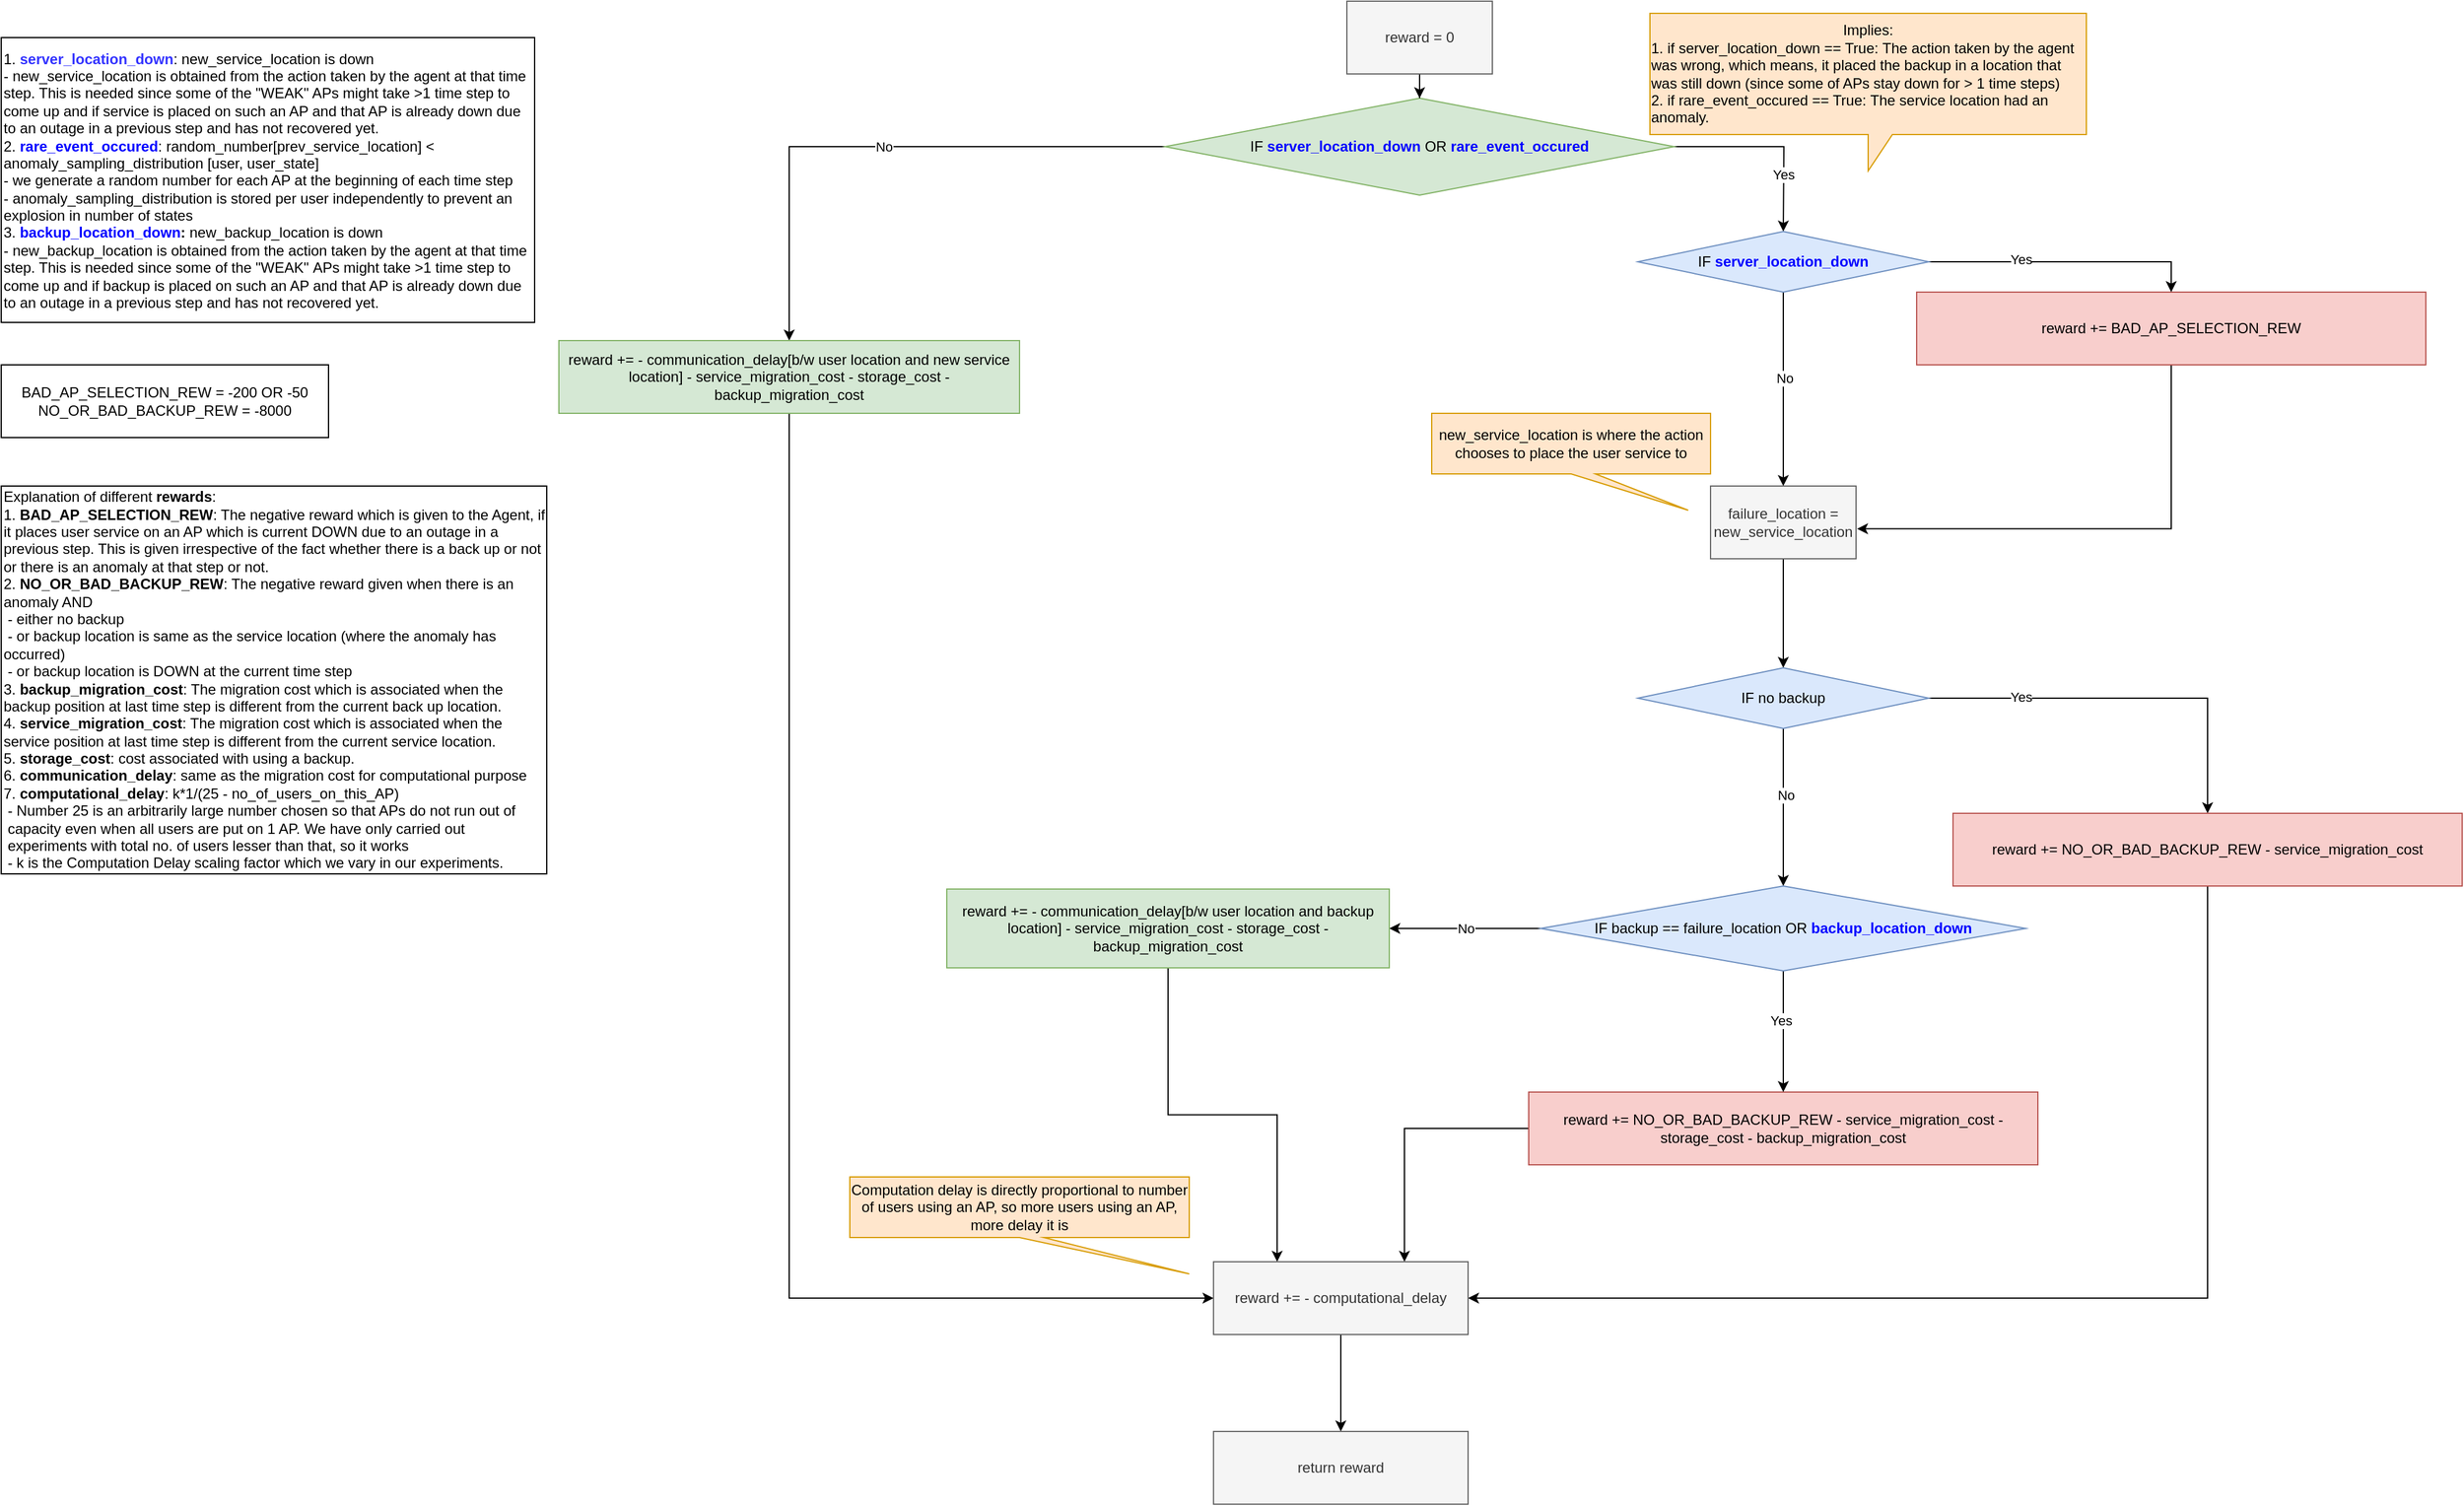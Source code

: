 <mxfile version="21.2.2" type="device">
  <diagram name="Page-1" id="_xku15Cvo-pyy9_KRBlO">
    <mxGraphModel dx="3576" dy="1743" grid="1" gridSize="10" guides="1" tooltips="1" connect="1" arrows="1" fold="1" page="1" pageScale="1" pageWidth="850" pageHeight="1100" math="0" shadow="0">
      <root>
        <mxCell id="0" />
        <mxCell id="1" parent="0" />
        <mxCell id="giWc7YDq58C2GlWpR-aH-3" value="" style="edgeStyle=orthogonalEdgeStyle;rounded=0;orthogonalLoop=1;jettySize=auto;html=1;" edge="1" parent="1" source="giWc7YDq58C2GlWpR-aH-1">
          <mxGeometry relative="1" as="geometry">
            <mxPoint x="740" y="190" as="targetPoint" />
          </mxGeometry>
        </mxCell>
        <mxCell id="giWc7YDq58C2GlWpR-aH-4" value="YES" style="edgeLabel;html=1;align=center;verticalAlign=middle;resizable=0;points=[];" vertex="1" connectable="0" parent="giWc7YDq58C2GlWpR-aH-3">
          <mxGeometry x="0.045" y="1" relative="1" as="geometry">
            <mxPoint x="-1" y="-21" as="offset" />
          </mxGeometry>
        </mxCell>
        <mxCell id="giWc7YDq58C2GlWpR-aH-12" value="Yes" style="edgeLabel;html=1;align=center;verticalAlign=middle;resizable=0;points=[];" vertex="1" connectable="0" parent="giWc7YDq58C2GlWpR-aH-3">
          <mxGeometry x="0.411" y="-1" relative="1" as="geometry">
            <mxPoint as="offset" />
          </mxGeometry>
        </mxCell>
        <mxCell id="giWc7YDq58C2GlWpR-aH-6" value="" style="edgeStyle=orthogonalEdgeStyle;rounded=0;orthogonalLoop=1;jettySize=auto;html=1;" edge="1" parent="1" source="giWc7YDq58C2GlWpR-aH-1" target="giWc7YDq58C2GlWpR-aH-5">
          <mxGeometry relative="1" as="geometry" />
        </mxCell>
        <mxCell id="giWc7YDq58C2GlWpR-aH-7" value="No" style="edgeLabel;html=1;align=center;verticalAlign=middle;resizable=0;points=[];" vertex="1" connectable="0" parent="giWc7YDq58C2GlWpR-aH-6">
          <mxGeometry x="-0.01" relative="1" as="geometry">
            <mxPoint as="offset" />
          </mxGeometry>
        </mxCell>
        <mxCell id="giWc7YDq58C2GlWpR-aH-1" value="IF &lt;b&gt;&lt;font color=&quot;#0000ff&quot;&gt;server_location_down&lt;/font&gt;&lt;/b&gt; OR &lt;b&gt;&lt;font color=&quot;#0000ff&quot;&gt;rare_event_occured&lt;/font&gt;&lt;/b&gt;" style="rhombus;whiteSpace=wrap;html=1;fillColor=#d5e8d4;strokeColor=#82b366;" vertex="1" parent="1">
          <mxGeometry x="230" y="80" width="420" height="80" as="geometry" />
        </mxCell>
        <mxCell id="giWc7YDq58C2GlWpR-aH-20" value="" style="edgeStyle=orthogonalEdgeStyle;rounded=0;orthogonalLoop=1;jettySize=auto;html=1;entryX=1.007;entryY=0.588;entryDx=0;entryDy=0;entryPerimeter=0;exitX=0.5;exitY=1;exitDx=0;exitDy=0;" edge="1" parent="1" source="giWc7YDq58C2GlWpR-aH-2" target="giWc7YDq58C2GlWpR-aH-16">
          <mxGeometry relative="1" as="geometry">
            <mxPoint x="960.034" y="420" as="targetPoint" />
          </mxGeometry>
        </mxCell>
        <mxCell id="giWc7YDq58C2GlWpR-aH-2" value="reward += BAD_AP_SELECTION_REW" style="whiteSpace=wrap;html=1;fillColor=#f8cecc;strokeColor=#b85450;" vertex="1" parent="1">
          <mxGeometry x="850" y="240" width="420" height="60" as="geometry" />
        </mxCell>
        <mxCell id="giWc7YDq58C2GlWpR-aH-36" style="edgeStyle=orthogonalEdgeStyle;rounded=0;orthogonalLoop=1;jettySize=auto;html=1;" edge="1" parent="1" source="giWc7YDq58C2GlWpR-aH-5" target="giWc7YDq58C2GlWpR-aH-35">
          <mxGeometry relative="1" as="geometry">
            <Array as="points">
              <mxPoint x="-80" y="1070" />
            </Array>
          </mxGeometry>
        </mxCell>
        <mxCell id="giWc7YDq58C2GlWpR-aH-5" value="reward += - communication_delay[b/w user location and new service location] - service_migration_cost - storage_cost - backup_migration_cost" style="whiteSpace=wrap;html=1;fillColor=#d5e8d4;strokeColor=#82b366;" vertex="1" parent="1">
          <mxGeometry x="-270" y="280" width="380" height="60" as="geometry" />
        </mxCell>
        <mxCell id="giWc7YDq58C2GlWpR-aH-8" value="Implies:&lt;br&gt;&lt;div style=&quot;text-align: left;&quot;&gt;1. if&amp;nbsp;&lt;span style=&quot;text-align: center;&quot;&gt;server_location_down == True:&lt;/span&gt;&lt;span style=&quot;background-color: initial;&quot;&gt;&amp;nbsp;The action taken by the agent was wrong, which means, it placed the backup in a location that was still down (since some of APs stay down for &amp;gt; 1 time steps)&lt;/span&gt;&lt;/div&gt;&lt;div style=&quot;text-align: left;&quot;&gt;2. if&amp;nbsp;&lt;span style=&quot;background-color: initial;&quot;&gt;rare_event_occured == True:&amp;nbsp;&lt;/span&gt;&lt;span style=&quot;background-color: initial;&quot;&gt;The service location had an anomaly.&lt;/span&gt;&lt;/div&gt;" style="shape=callout;whiteSpace=wrap;html=1;perimeter=calloutPerimeter;fillColor=#ffe6cc;strokeColor=#d79b00;" vertex="1" parent="1">
          <mxGeometry x="630" y="10" width="360" height="130" as="geometry" />
        </mxCell>
        <mxCell id="giWc7YDq58C2GlWpR-aH-10" value="" style="edgeStyle=orthogonalEdgeStyle;rounded=0;orthogonalLoop=1;jettySize=auto;html=1;" edge="1" parent="1" source="giWc7YDq58C2GlWpR-aH-9" target="giWc7YDq58C2GlWpR-aH-1">
          <mxGeometry relative="1" as="geometry" />
        </mxCell>
        <mxCell id="giWc7YDq58C2GlWpR-aH-9" value="reward = 0" style="rounded=0;whiteSpace=wrap;html=1;fillColor=#f5f5f5;fontColor=#333333;strokeColor=#666666;" vertex="1" parent="1">
          <mxGeometry x="380" width="120" height="60" as="geometry" />
        </mxCell>
        <mxCell id="giWc7YDq58C2GlWpR-aH-14" value="" style="edgeStyle=orthogonalEdgeStyle;rounded=0;orthogonalLoop=1;jettySize=auto;html=1;" edge="1" parent="1" source="giWc7YDq58C2GlWpR-aH-11" target="giWc7YDq58C2GlWpR-aH-2">
          <mxGeometry relative="1" as="geometry">
            <Array as="points">
              <mxPoint x="1060" y="215" />
            </Array>
          </mxGeometry>
        </mxCell>
        <mxCell id="giWc7YDq58C2GlWpR-aH-15" value="Yes" style="edgeLabel;html=1;align=center;verticalAlign=middle;resizable=0;points=[];" vertex="1" connectable="0" parent="giWc7YDq58C2GlWpR-aH-14">
          <mxGeometry x="-0.325" y="2" relative="1" as="geometry">
            <mxPoint as="offset" />
          </mxGeometry>
        </mxCell>
        <mxCell id="giWc7YDq58C2GlWpR-aH-17" value="" style="edgeStyle=orthogonalEdgeStyle;rounded=0;orthogonalLoop=1;jettySize=auto;html=1;" edge="1" parent="1" source="giWc7YDq58C2GlWpR-aH-11" target="giWc7YDq58C2GlWpR-aH-16">
          <mxGeometry relative="1" as="geometry" />
        </mxCell>
        <mxCell id="giWc7YDq58C2GlWpR-aH-18" value="No" style="edgeLabel;html=1;align=center;verticalAlign=middle;resizable=0;points=[];" vertex="1" connectable="0" parent="giWc7YDq58C2GlWpR-aH-17">
          <mxGeometry x="-0.115" y="1" relative="1" as="geometry">
            <mxPoint as="offset" />
          </mxGeometry>
        </mxCell>
        <mxCell id="giWc7YDq58C2GlWpR-aH-11" value="IF &lt;b&gt;&lt;font color=&quot;#0000ff&quot;&gt;server_location_down&lt;/font&gt;&lt;/b&gt;" style="rhombus;whiteSpace=wrap;html=1;fillColor=#dae8fc;strokeColor=#6c8ebf;" vertex="1" parent="1">
          <mxGeometry x="620" y="190" width="240" height="50" as="geometry" />
        </mxCell>
        <mxCell id="giWc7YDq58C2GlWpR-aH-13" value="BAD_AP_SELECTION_REW = -200 OR -50&lt;br&gt;NO_OR_BAD_BACKUP_REW = -8000" style="whiteSpace=wrap;html=1;" vertex="1" parent="1">
          <mxGeometry x="-730" y="300" width="270" height="60" as="geometry" />
        </mxCell>
        <mxCell id="giWc7YDq58C2GlWpR-aH-23" value="" style="edgeStyle=orthogonalEdgeStyle;rounded=0;orthogonalLoop=1;jettySize=auto;html=1;" edge="1" parent="1" source="giWc7YDq58C2GlWpR-aH-16" target="giWc7YDq58C2GlWpR-aH-22">
          <mxGeometry relative="1" as="geometry" />
        </mxCell>
        <mxCell id="giWc7YDq58C2GlWpR-aH-16" value="failure_location = new_service_location" style="whiteSpace=wrap;html=1;fillColor=#f5f5f5;fontColor=#333333;strokeColor=#666666;" vertex="1" parent="1">
          <mxGeometry x="680" y="400" width="120" height="60" as="geometry" />
        </mxCell>
        <mxCell id="giWc7YDq58C2GlWpR-aH-21" value="new_service_location is where the action chooses to place the user service to" style="shape=callout;whiteSpace=wrap;html=1;perimeter=calloutPerimeter;position2=0.92;fillColor=#ffe6cc;strokeColor=#d79b00;" vertex="1" parent="1">
          <mxGeometry x="450" y="340" width="230" height="80" as="geometry" />
        </mxCell>
        <mxCell id="giWc7YDq58C2GlWpR-aH-25" value="" style="edgeStyle=orthogonalEdgeStyle;rounded=0;orthogonalLoop=1;jettySize=auto;html=1;" edge="1" parent="1" source="giWc7YDq58C2GlWpR-aH-22" target="giWc7YDq58C2GlWpR-aH-24">
          <mxGeometry relative="1" as="geometry" />
        </mxCell>
        <mxCell id="giWc7YDq58C2GlWpR-aH-27" value="Yes" style="edgeLabel;html=1;align=center;verticalAlign=middle;resizable=0;points=[];" vertex="1" connectable="0" parent="giWc7YDq58C2GlWpR-aH-25">
          <mxGeometry x="-0.534" y="1" relative="1" as="geometry">
            <mxPoint as="offset" />
          </mxGeometry>
        </mxCell>
        <mxCell id="giWc7YDq58C2GlWpR-aH-29" value="" style="edgeStyle=orthogonalEdgeStyle;rounded=0;orthogonalLoop=1;jettySize=auto;html=1;" edge="1" parent="1" source="giWc7YDq58C2GlWpR-aH-22" target="giWc7YDq58C2GlWpR-aH-28">
          <mxGeometry relative="1" as="geometry" />
        </mxCell>
        <mxCell id="giWc7YDq58C2GlWpR-aH-31" value="No" style="edgeLabel;html=1;align=center;verticalAlign=middle;resizable=0;points=[];" vertex="1" connectable="0" parent="giWc7YDq58C2GlWpR-aH-29">
          <mxGeometry x="-0.157" y="2" relative="1" as="geometry">
            <mxPoint as="offset" />
          </mxGeometry>
        </mxCell>
        <mxCell id="giWc7YDq58C2GlWpR-aH-22" value="IF no backup" style="rhombus;whiteSpace=wrap;html=1;fillColor=#dae8fc;strokeColor=#6c8ebf;" vertex="1" parent="1">
          <mxGeometry x="620" y="550" width="240" height="50" as="geometry" />
        </mxCell>
        <mxCell id="giWc7YDq58C2GlWpR-aH-39" style="edgeStyle=orthogonalEdgeStyle;rounded=0;orthogonalLoop=1;jettySize=auto;html=1;entryX=1;entryY=0.5;entryDx=0;entryDy=0;" edge="1" parent="1" source="giWc7YDq58C2GlWpR-aH-24" target="giWc7YDq58C2GlWpR-aH-35">
          <mxGeometry relative="1" as="geometry">
            <Array as="points">
              <mxPoint x="1090" y="1070" />
            </Array>
          </mxGeometry>
        </mxCell>
        <mxCell id="giWc7YDq58C2GlWpR-aH-24" value="reward +=&amp;nbsp;NO_OR_BAD_BACKUP_REW - service_migration_cost" style="whiteSpace=wrap;html=1;fillColor=#f8cecc;strokeColor=#b85450;" vertex="1" parent="1">
          <mxGeometry x="880" y="670" width="420" height="60" as="geometry" />
        </mxCell>
        <mxCell id="giWc7YDq58C2GlWpR-aH-38" style="edgeStyle=orthogonalEdgeStyle;rounded=0;orthogonalLoop=1;jettySize=auto;html=1;entryX=0.75;entryY=0;entryDx=0;entryDy=0;" edge="1" parent="1" source="giWc7YDq58C2GlWpR-aH-26" target="giWc7YDq58C2GlWpR-aH-35">
          <mxGeometry relative="1" as="geometry" />
        </mxCell>
        <mxCell id="giWc7YDq58C2GlWpR-aH-26" value="reward +=&amp;nbsp;NO_OR_BAD_BACKUP_REW - service_migration_cost - storage_cost - backup_migration_cost" style="whiteSpace=wrap;html=1;fillColor=#f8cecc;strokeColor=#b85450;" vertex="1" parent="1">
          <mxGeometry x="530" y="900" width="420" height="60" as="geometry" />
        </mxCell>
        <mxCell id="giWc7YDq58C2GlWpR-aH-30" value="" style="edgeStyle=orthogonalEdgeStyle;rounded=0;orthogonalLoop=1;jettySize=auto;html=1;" edge="1" parent="1" source="giWc7YDq58C2GlWpR-aH-28" target="giWc7YDq58C2GlWpR-aH-26">
          <mxGeometry relative="1" as="geometry" />
        </mxCell>
        <mxCell id="giWc7YDq58C2GlWpR-aH-32" value="Yes" style="edgeLabel;html=1;align=center;verticalAlign=middle;resizable=0;points=[];" vertex="1" connectable="0" parent="giWc7YDq58C2GlWpR-aH-30">
          <mxGeometry x="-0.189" y="-2" relative="1" as="geometry">
            <mxPoint as="offset" />
          </mxGeometry>
        </mxCell>
        <mxCell id="giWc7YDq58C2GlWpR-aH-34" value="No" style="edgeStyle=orthogonalEdgeStyle;rounded=0;orthogonalLoop=1;jettySize=auto;html=1;" edge="1" parent="1" source="giWc7YDq58C2GlWpR-aH-28" target="giWc7YDq58C2GlWpR-aH-33">
          <mxGeometry relative="1" as="geometry" />
        </mxCell>
        <mxCell id="giWc7YDq58C2GlWpR-aH-28" value="IF backup == failure_location OR &lt;b&gt;&lt;font color=&quot;#0000ff&quot;&gt;backup_location_down&lt;/font&gt;&lt;/b&gt;" style="rhombus;whiteSpace=wrap;html=1;fillColor=#dae8fc;strokeColor=#6c8ebf;" vertex="1" parent="1">
          <mxGeometry x="540" y="730" width="400" height="70" as="geometry" />
        </mxCell>
        <mxCell id="giWc7YDq58C2GlWpR-aH-37" style="edgeStyle=orthogonalEdgeStyle;rounded=0;orthogonalLoop=1;jettySize=auto;html=1;entryX=0.25;entryY=0;entryDx=0;entryDy=0;" edge="1" parent="1" source="giWc7YDq58C2GlWpR-aH-33" target="giWc7YDq58C2GlWpR-aH-35">
          <mxGeometry relative="1" as="geometry" />
        </mxCell>
        <mxCell id="giWc7YDq58C2GlWpR-aH-33" value="reward += - communication_delay[b/w user location and backup location] - service_migration_cost - storage_cost - backup_migration_cost" style="whiteSpace=wrap;html=1;fillColor=#d5e8d4;strokeColor=#82b366;" vertex="1" parent="1">
          <mxGeometry x="50" y="732.5" width="365" height="65" as="geometry" />
        </mxCell>
        <mxCell id="giWc7YDq58C2GlWpR-aH-42" value="" style="edgeStyle=orthogonalEdgeStyle;rounded=0;orthogonalLoop=1;jettySize=auto;html=1;" edge="1" parent="1" source="giWc7YDq58C2GlWpR-aH-35" target="giWc7YDq58C2GlWpR-aH-41">
          <mxGeometry relative="1" as="geometry" />
        </mxCell>
        <mxCell id="giWc7YDq58C2GlWpR-aH-35" value="reward += - computational_delay" style="rounded=0;whiteSpace=wrap;html=1;fillColor=#f5f5f5;fontColor=#333333;strokeColor=#666666;" vertex="1" parent="1">
          <mxGeometry x="270" y="1040" width="210" height="60" as="geometry" />
        </mxCell>
        <mxCell id="giWc7YDq58C2GlWpR-aH-40" value="Computation delay is directly proportional to number of users using an AP, so more users using an AP, more delay it is" style="shape=callout;whiteSpace=wrap;html=1;perimeter=calloutPerimeter;position2=1;fillColor=#ffe6cc;strokeColor=#d79b00;" vertex="1" parent="1">
          <mxGeometry x="-30" y="970" width="280" height="80" as="geometry" />
        </mxCell>
        <mxCell id="giWc7YDq58C2GlWpR-aH-41" value="return reward" style="rounded=0;whiteSpace=wrap;html=1;fillColor=#f5f5f5;fontColor=#333333;strokeColor=#666666;" vertex="1" parent="1">
          <mxGeometry x="270" y="1180" width="210" height="60" as="geometry" />
        </mxCell>
        <mxCell id="giWc7YDq58C2GlWpR-aH-46" value="&lt;div style=&quot;&quot;&gt;&lt;span style=&quot;background-color: initial;&quot;&gt;1. &lt;b&gt;&lt;font color=&quot;#3333ff&quot;&gt;server_location_down&lt;/font&gt;&lt;/b&gt;: new_service_location is down&lt;/span&gt;&lt;/div&gt;&lt;span style=&quot;&quot;&gt;	&lt;/span&gt;- new_service_location is obtained from the action taken by the &lt;span style=&quot;&quot;&gt;	&lt;/span&gt;agent at that time step. This is needed since some of the &quot;WEAK&quot; &lt;span style=&quot;&quot;&gt;	&lt;/span&gt;APs might take &amp;gt;1 time step to come up and if service is placed on such an AP and that AP is already down due to an outage in a previous step and has not recovered yet.&lt;br&gt;2. &lt;b&gt;&lt;font color=&quot;#0000ff&quot;&gt;rare_event_occured&lt;/font&gt;&lt;/b&gt;: random_number[prev_service_location] &amp;lt; anomaly_sampling_distribution [user, user_state]&lt;br&gt;&lt;span style=&quot;&quot;&gt;	&lt;/span&gt;- we generate a random number for each AP at the beginning of &lt;span style=&quot;&quot;&gt;	&lt;/span&gt;each time step&lt;br&gt;&lt;span style=&quot;&quot;&gt;	&lt;/span&gt;- anomaly_sampling_distribution is stored per user independently to &lt;span style=&quot;&quot;&gt;	&lt;/span&gt;prevent an explosion in number of states&lt;br&gt;3.&amp;nbsp;&lt;b&gt;&lt;font color=&quot;#0000ff&quot;&gt;backup_location_down&lt;/font&gt;&lt;font color=&quot;#0a0a0a&quot;&gt;:&amp;nbsp;&lt;/font&gt;&lt;/b&gt;new_backup_location is down&lt;b&gt;&lt;font color=&quot;#0a0a0a&quot;&gt;&lt;br&gt;&lt;/font&gt;&lt;/b&gt;&lt;span style=&quot;border-color: var(--border-color);&quot;&gt;&lt;/span&gt;- new_backup_location&amp;nbsp;is obtained from the action taken by the&amp;nbsp;&lt;span style=&quot;border-color: var(--border-color);&quot;&gt;&lt;/span&gt;agent at that time step. This is needed since some of the &quot;WEAK&quot;&amp;nbsp;&lt;span style=&quot;border-color: var(--border-color);&quot;&gt;&lt;/span&gt;APs might take &amp;gt;1 time step to come up and if backup is placed on such an AP and that AP is already down due to an outage in a previous step&amp;nbsp;and has not recovered yet.&lt;b&gt;&lt;br&gt;&lt;/b&gt;" style="rounded=0;whiteSpace=wrap;html=1;align=left;" vertex="1" parent="1">
          <mxGeometry x="-730" y="30" width="440" height="235" as="geometry" />
        </mxCell>
        <mxCell id="giWc7YDq58C2GlWpR-aH-47" value="Explanation of different &lt;b&gt;rewards&lt;/b&gt;:&lt;br&gt;1.&amp;nbsp;&lt;b&gt;BAD_AP_SELECTION_REW&lt;/b&gt;: The negative reward which is given to the Agent, if it places user service on an AP which is current DOWN due to an outage in a previous step. This is given irrespective of the fact whether there is a back up or not or there is an anomaly at that step or not.&lt;br&gt;2.&amp;nbsp;&lt;b&gt;NO_OR_BAD_BACKUP_REW&lt;/b&gt;: The negative reward given when there is an anomaly AND&lt;br&gt;&lt;span style=&quot;&quot;&gt;	&lt;/span&gt;&lt;span style=&quot;white-space: pre;&quot;&gt;	&lt;/span&gt;- either no backup&lt;br&gt;&lt;span style=&quot;&quot;&gt;	&lt;/span&gt;&lt;span style=&quot;white-space: pre;&quot;&gt;	&lt;/span&gt;- or backup location is same as the service location (where the anomaly has &lt;span style=&quot;white-space: pre;&quot;&gt;	&lt;/span&gt;&lt;span style=&quot;&quot;&gt;	&lt;/span&gt;occurred)&lt;br&gt;&lt;span style=&quot;&quot;&gt;	&lt;/span&gt;&lt;span style=&quot;white-space: pre;&quot;&gt;	&lt;/span&gt;- or backup location is DOWN at the current time step&lt;br&gt;3. &lt;b&gt;backup_migration_cost&lt;/b&gt;: The migration cost which is associated when the backup position at last time step is different from the current back up location.&lt;br&gt;4.&amp;nbsp;&lt;b&gt;service_migration_cost&lt;/b&gt;: The migration cost which is associated when the service position at last time step is different from the current service location.&lt;br&gt;5.&amp;nbsp;&lt;b&gt;storage_cost&lt;/b&gt;: cost associated with using a backup.&lt;br&gt;6.&amp;nbsp;&lt;b&gt;communication_delay&lt;/b&gt;: same as the migration cost for computational purpose&lt;br&gt;7.&amp;nbsp;&lt;b&gt;computational_delay&lt;/b&gt;: k*1/(25 - no_of_users_on_this_AP)&lt;br&gt;&lt;span style=&quot;&quot;&gt;	&lt;/span&gt;&lt;span style=&quot;white-space: pre;&quot;&gt;	&lt;/span&gt;- Number 25 is an arbitrarily large number chosen so that APs do not run out of &lt;span style=&quot;white-space: pre;&quot;&gt;	&lt;/span&gt;capacity &lt;span style=&quot;&quot;&gt;	&lt;/span&gt;even when all users are put on 1 AP. We have only carried out &lt;span style=&quot;white-space: pre;&quot;&gt;	&lt;/span&gt;experiments &lt;span style=&quot;&quot;&gt;	&lt;/span&gt;with total no. of users lesser than that, so it works&lt;br&gt;&lt;span style=&quot;&quot;&gt;	&lt;/span&gt;&lt;span style=&quot;white-space: pre;&quot;&gt;	&lt;/span&gt;- k is the&amp;nbsp;Computation Delay scaling factor which we vary in our experiments.&amp;nbsp;" style="rounded=0;whiteSpace=wrap;html=1;align=left;" vertex="1" parent="1">
          <mxGeometry x="-730" y="400" width="450" height="320" as="geometry" />
        </mxCell>
      </root>
    </mxGraphModel>
  </diagram>
</mxfile>
